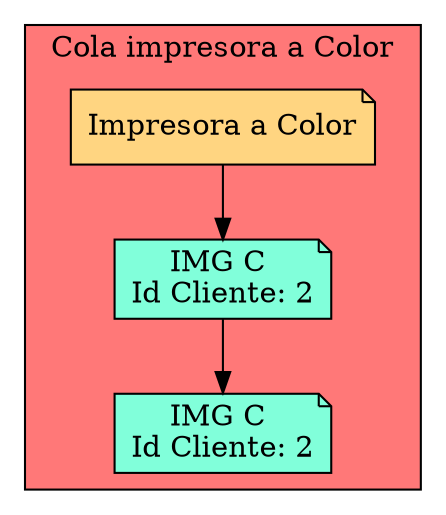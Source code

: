 digraph L {
node[shape=note fillcolor="#A181FF" style =filled]
subgraph cluster_p{
    label= " Cola impresora a Color "
 raiz[label = "Impresora a Color" fillcolor="#FFD581" ]    bgcolor = "#FF7878"
Nodo1546693040[label="IMG C 
Id Cliente: 2",fillcolor="#81FFDA"]
Nodo501187768[label="IMG C 
Id Cliente: 2",fillcolor="#81FFDA"]

raiz->Nodo1546693040
Nodo1546693040 -> Nodo501187768
}}